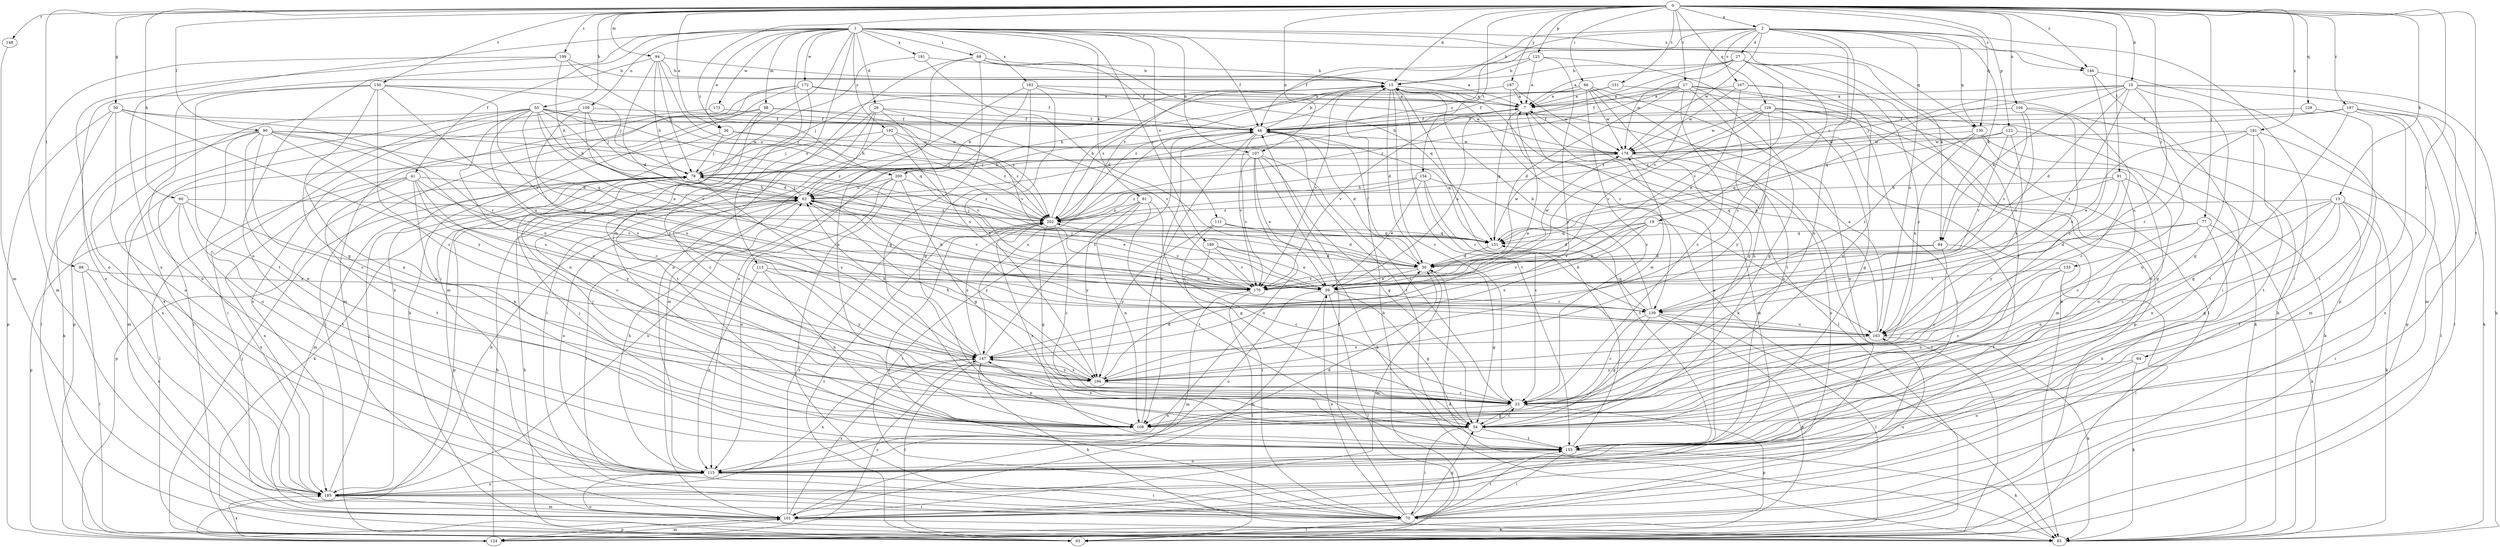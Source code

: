 strict digraph  {
0;
1;
2;
7;
10;
13;
15;
17;
19;
23;
26;
27;
30;
36;
39;
41;
46;
50;
54;
55;
60;
62;
64;
66;
68;
70;
77;
78;
81;
84;
85;
88;
90;
91;
93;
94;
98;
101;
104;
107;
108;
109;
111;
113;
115;
122;
123;
124;
126;
129;
130;
131;
135;
139;
146;
147;
148;
150;
151;
154;
155;
163;
167;
170;
172;
173;
178;
181;
183;
185;
187;
189;
191;
192;
194;
197;
199;
200;
202;
0 -> 2  [label=a];
0 -> 10  [label=b];
0 -> 13  [label=b];
0 -> 15  [label=b];
0 -> 17  [label=c];
0 -> 36  [label=e];
0 -> 50  [label=g];
0 -> 55  [label=h];
0 -> 60  [label=h];
0 -> 64  [label=i];
0 -> 66  [label=i];
0 -> 77  [label=j];
0 -> 88  [label=l];
0 -> 90  [label=l];
0 -> 91  [label=l];
0 -> 94  [label=m];
0 -> 104  [label=n];
0 -> 107  [label=n];
0 -> 122  [label=p];
0 -> 123  [label=p];
0 -> 126  [label=q];
0 -> 129  [label=q];
0 -> 130  [label=q];
0 -> 135  [label=r];
0 -> 146  [label=s];
0 -> 148  [label=t];
0 -> 150  [label=t];
0 -> 151  [label=t];
0 -> 154  [label=t];
0 -> 155  [label=t];
0 -> 181  [label=x];
0 -> 187  [label=y];
0 -> 197  [label=z];
0 -> 199  [label=z];
0 -> 200  [label=z];
1 -> 26  [label=d];
1 -> 36  [label=e];
1 -> 41  [label=f];
1 -> 46  [label=f];
1 -> 68  [label=i];
1 -> 70  [label=i];
1 -> 81  [label=k];
1 -> 84  [label=k];
1 -> 98  [label=m];
1 -> 107  [label=n];
1 -> 108  [label=n];
1 -> 109  [label=o];
1 -> 111  [label=o];
1 -> 113  [label=o];
1 -> 115  [label=o];
1 -> 130  [label=q];
1 -> 146  [label=s];
1 -> 172  [label=w];
1 -> 173  [label=w];
1 -> 183  [label=x];
1 -> 185  [label=x];
1 -> 189  [label=y];
1 -> 191  [label=y];
1 -> 192  [label=y];
2 -> 15  [label=b];
2 -> 19  [label=c];
2 -> 27  [label=d];
2 -> 46  [label=f];
2 -> 70  [label=i];
2 -> 84  [label=k];
2 -> 108  [label=n];
2 -> 130  [label=q];
2 -> 146  [label=s];
2 -> 163  [label=u];
2 -> 167  [label=v];
2 -> 170  [label=v];
2 -> 178  [label=w];
2 -> 200  [label=z];
7 -> 46  [label=f];
7 -> 93  [label=l];
7 -> 101  [label=m];
7 -> 131  [label=q];
7 -> 170  [label=v];
10 -> 7  [label=a];
10 -> 30  [label=d];
10 -> 54  [label=g];
10 -> 78  [label=j];
10 -> 84  [label=k];
10 -> 85  [label=k];
10 -> 101  [label=m];
10 -> 131  [label=q];
10 -> 139  [label=r];
10 -> 163  [label=u];
13 -> 23  [label=c];
13 -> 54  [label=g];
13 -> 70  [label=i];
13 -> 85  [label=k];
13 -> 108  [label=n];
13 -> 155  [label=t];
13 -> 163  [label=u];
13 -> 202  [label=z];
15 -> 7  [label=a];
15 -> 23  [label=c];
15 -> 30  [label=d];
15 -> 85  [label=k];
15 -> 155  [label=t];
15 -> 170  [label=v];
15 -> 202  [label=z];
17 -> 7  [label=a];
17 -> 23  [label=c];
17 -> 30  [label=d];
17 -> 46  [label=f];
17 -> 54  [label=g];
17 -> 70  [label=i];
17 -> 93  [label=l];
17 -> 108  [label=n];
17 -> 202  [label=z];
19 -> 30  [label=d];
19 -> 39  [label=e];
19 -> 131  [label=q];
19 -> 147  [label=s];
19 -> 163  [label=u];
19 -> 170  [label=v];
23 -> 54  [label=g];
23 -> 108  [label=n];
23 -> 124  [label=p];
26 -> 46  [label=f];
26 -> 62  [label=h];
26 -> 70  [label=i];
26 -> 155  [label=t];
26 -> 163  [label=u];
26 -> 170  [label=v];
27 -> 7  [label=a];
27 -> 15  [label=b];
27 -> 62  [label=h];
27 -> 147  [label=s];
27 -> 155  [label=t];
27 -> 170  [label=v];
27 -> 178  [label=w];
27 -> 194  [label=y];
30 -> 39  [label=e];
30 -> 46  [label=f];
30 -> 54  [label=g];
30 -> 101  [label=m];
30 -> 170  [label=v];
30 -> 178  [label=w];
36 -> 78  [label=j];
36 -> 101  [label=m];
36 -> 178  [label=w];
36 -> 202  [label=z];
39 -> 7  [label=a];
39 -> 54  [label=g];
39 -> 78  [label=j];
39 -> 93  [label=l];
39 -> 101  [label=m];
39 -> 115  [label=o];
39 -> 139  [label=r];
41 -> 23  [label=c];
41 -> 62  [label=h];
41 -> 93  [label=l];
41 -> 108  [label=n];
41 -> 155  [label=t];
41 -> 170  [label=v];
41 -> 185  [label=x];
41 -> 194  [label=y];
46 -> 15  [label=b];
46 -> 30  [label=d];
46 -> 62  [label=h];
46 -> 108  [label=n];
46 -> 131  [label=q];
46 -> 147  [label=s];
46 -> 155  [label=t];
46 -> 170  [label=v];
46 -> 178  [label=w];
50 -> 46  [label=f];
50 -> 93  [label=l];
50 -> 115  [label=o];
50 -> 124  [label=p];
50 -> 139  [label=r];
50 -> 194  [label=y];
54 -> 23  [label=c];
54 -> 70  [label=i];
54 -> 147  [label=s];
54 -> 155  [label=t];
55 -> 23  [label=c];
55 -> 30  [label=d];
55 -> 39  [label=e];
55 -> 46  [label=f];
55 -> 62  [label=h];
55 -> 108  [label=n];
55 -> 124  [label=p];
55 -> 131  [label=q];
55 -> 139  [label=r];
55 -> 147  [label=s];
55 -> 185  [label=x];
55 -> 202  [label=z];
60 -> 124  [label=p];
60 -> 147  [label=s];
60 -> 155  [label=t];
60 -> 185  [label=x];
60 -> 202  [label=z];
62 -> 15  [label=b];
62 -> 39  [label=e];
62 -> 70  [label=i];
62 -> 78  [label=j];
62 -> 115  [label=o];
62 -> 124  [label=p];
62 -> 170  [label=v];
62 -> 194  [label=y];
62 -> 202  [label=z];
64 -> 85  [label=k];
64 -> 115  [label=o];
64 -> 194  [label=y];
66 -> 7  [label=a];
66 -> 23  [label=c];
66 -> 54  [label=g];
66 -> 62  [label=h];
66 -> 78  [label=j];
66 -> 115  [label=o];
66 -> 155  [label=t];
66 -> 178  [label=w];
68 -> 15  [label=b];
68 -> 46  [label=f];
68 -> 54  [label=g];
68 -> 108  [label=n];
68 -> 115  [label=o];
68 -> 131  [label=q];
70 -> 39  [label=e];
70 -> 46  [label=f];
70 -> 54  [label=g];
70 -> 93  [label=l];
70 -> 155  [label=t];
70 -> 202  [label=z];
77 -> 30  [label=d];
77 -> 85  [label=k];
77 -> 108  [label=n];
77 -> 131  [label=q];
77 -> 185  [label=x];
78 -> 62  [label=h];
78 -> 85  [label=k];
78 -> 101  [label=m];
78 -> 124  [label=p];
78 -> 147  [label=s];
81 -> 54  [label=g];
81 -> 70  [label=i];
81 -> 108  [label=n];
81 -> 155  [label=t];
81 -> 194  [label=y];
81 -> 202  [label=z];
84 -> 23  [label=c];
84 -> 30  [label=d];
84 -> 155  [label=t];
84 -> 170  [label=v];
85 -> 30  [label=d];
85 -> 115  [label=o];
88 -> 39  [label=e];
88 -> 93  [label=l];
88 -> 185  [label=x];
90 -> 23  [label=c];
90 -> 85  [label=k];
90 -> 108  [label=n];
90 -> 115  [label=o];
90 -> 131  [label=q];
90 -> 147  [label=s];
90 -> 163  [label=u];
90 -> 178  [label=w];
90 -> 185  [label=x];
90 -> 202  [label=z];
91 -> 23  [label=c];
91 -> 62  [label=h];
91 -> 108  [label=n];
91 -> 131  [label=q];
91 -> 194  [label=y];
93 -> 62  [label=h];
93 -> 185  [label=x];
93 -> 202  [label=z];
94 -> 7  [label=a];
94 -> 15  [label=b];
94 -> 30  [label=d];
94 -> 62  [label=h];
94 -> 78  [label=j];
94 -> 185  [label=x];
94 -> 202  [label=z];
98 -> 23  [label=c];
98 -> 46  [label=f];
98 -> 93  [label=l];
98 -> 108  [label=n];
98 -> 170  [label=v];
98 -> 185  [label=x];
101 -> 85  [label=k];
101 -> 124  [label=p];
101 -> 147  [label=s];
101 -> 163  [label=u];
101 -> 202  [label=z];
104 -> 23  [label=c];
104 -> 46  [label=f];
104 -> 139  [label=r];
104 -> 163  [label=u];
104 -> 170  [label=v];
107 -> 23  [label=c];
107 -> 39  [label=e];
107 -> 54  [label=g];
107 -> 78  [label=j];
107 -> 85  [label=k];
107 -> 115  [label=o];
107 -> 170  [label=v];
108 -> 46  [label=f];
108 -> 78  [label=j];
109 -> 46  [label=f];
109 -> 70  [label=i];
109 -> 78  [label=j];
109 -> 147  [label=s];
109 -> 170  [label=v];
111 -> 30  [label=d];
111 -> 70  [label=i];
111 -> 131  [label=q];
111 -> 194  [label=y];
113 -> 39  [label=e];
113 -> 108  [label=n];
113 -> 115  [label=o];
113 -> 194  [label=y];
115 -> 7  [label=a];
115 -> 30  [label=d];
115 -> 62  [label=h];
115 -> 70  [label=i];
115 -> 185  [label=x];
122 -> 93  [label=l];
122 -> 131  [label=q];
122 -> 163  [label=u];
122 -> 170  [label=v];
122 -> 178  [label=w];
123 -> 7  [label=a];
123 -> 15  [label=b];
123 -> 85  [label=k];
123 -> 194  [label=y];
123 -> 202  [label=z];
124 -> 15  [label=b];
124 -> 62  [label=h];
124 -> 78  [label=j];
124 -> 101  [label=m];
124 -> 147  [label=s];
126 -> 46  [label=f];
126 -> 54  [label=g];
126 -> 85  [label=k];
126 -> 101  [label=m];
126 -> 124  [label=p];
126 -> 170  [label=v];
126 -> 178  [label=w];
126 -> 194  [label=y];
126 -> 202  [label=z];
129 -> 46  [label=f];
129 -> 155  [label=t];
130 -> 54  [label=g];
130 -> 85  [label=k];
130 -> 139  [label=r];
130 -> 163  [label=u];
130 -> 178  [label=w];
131 -> 30  [label=d];
131 -> 78  [label=j];
131 -> 178  [label=w];
135 -> 23  [label=c];
135 -> 70  [label=i];
135 -> 108  [label=n];
135 -> 170  [label=v];
139 -> 15  [label=b];
139 -> 23  [label=c];
139 -> 54  [label=g];
139 -> 93  [label=l];
139 -> 124  [label=p];
139 -> 131  [label=q];
139 -> 163  [label=u];
146 -> 23  [label=c];
146 -> 70  [label=i];
146 -> 124  [label=p];
147 -> 7  [label=a];
147 -> 46  [label=f];
147 -> 62  [label=h];
147 -> 85  [label=k];
147 -> 93  [label=l];
147 -> 108  [label=n];
147 -> 185  [label=x];
147 -> 194  [label=y];
147 -> 202  [label=z];
148 -> 101  [label=m];
150 -> 7  [label=a];
150 -> 23  [label=c];
150 -> 54  [label=g];
150 -> 78  [label=j];
150 -> 115  [label=o];
150 -> 155  [label=t];
150 -> 163  [label=u];
150 -> 170  [label=v];
151 -> 7  [label=a];
151 -> 46  [label=f];
151 -> 85  [label=k];
154 -> 23  [label=c];
154 -> 39  [label=e];
154 -> 62  [label=h];
154 -> 139  [label=r];
154 -> 155  [label=t];
154 -> 202  [label=z];
155 -> 15  [label=b];
155 -> 70  [label=i];
155 -> 78  [label=j];
155 -> 85  [label=k];
155 -> 115  [label=o];
155 -> 202  [label=z];
163 -> 7  [label=a];
163 -> 15  [label=b];
163 -> 85  [label=k];
163 -> 147  [label=s];
167 -> 7  [label=a];
167 -> 39  [label=e];
167 -> 108  [label=n];
167 -> 115  [label=o];
167 -> 178  [label=w];
170 -> 62  [label=h];
170 -> 93  [label=l];
170 -> 101  [label=m];
170 -> 202  [label=z];
172 -> 7  [label=a];
172 -> 46  [label=f];
172 -> 85  [label=k];
172 -> 101  [label=m];
172 -> 185  [label=x];
172 -> 194  [label=y];
173 -> 46  [label=f];
173 -> 93  [label=l];
178 -> 78  [label=j];
178 -> 93  [label=l];
178 -> 115  [label=o];
181 -> 39  [label=e];
181 -> 54  [label=g];
181 -> 139  [label=r];
181 -> 155  [label=t];
181 -> 178  [label=w];
181 -> 185  [label=x];
183 -> 7  [label=a];
183 -> 54  [label=g];
183 -> 101  [label=m];
183 -> 115  [label=o];
183 -> 178  [label=w];
183 -> 194  [label=y];
185 -> 62  [label=h];
185 -> 70  [label=i];
185 -> 78  [label=j];
185 -> 101  [label=m];
187 -> 7  [label=a];
187 -> 139  [label=r];
187 -> 178  [label=w];
187 -> 202  [label=z];
189 -> 23  [label=c];
189 -> 30  [label=d];
189 -> 39  [label=e];
189 -> 170  [label=v];
191 -> 15  [label=b];
191 -> 30  [label=d];
191 -> 101  [label=m];
192 -> 23  [label=c];
192 -> 78  [label=j];
192 -> 170  [label=v];
192 -> 178  [label=w];
192 -> 202  [label=z];
194 -> 23  [label=c];
194 -> 30  [label=d];
194 -> 62  [label=h];
194 -> 147  [label=s];
194 -> 178  [label=w];
197 -> 46  [label=f];
197 -> 85  [label=k];
197 -> 93  [label=l];
197 -> 101  [label=m];
197 -> 124  [label=p];
197 -> 155  [label=t];
197 -> 202  [label=z];
199 -> 15  [label=b];
199 -> 62  [label=h];
199 -> 101  [label=m];
199 -> 115  [label=o];
199 -> 202  [label=z];
200 -> 54  [label=g];
200 -> 62  [label=h];
200 -> 70  [label=i];
200 -> 115  [label=o];
200 -> 185  [label=x];
200 -> 202  [label=z];
202 -> 15  [label=b];
202 -> 23  [label=c];
202 -> 54  [label=g];
202 -> 131  [label=q];
}
